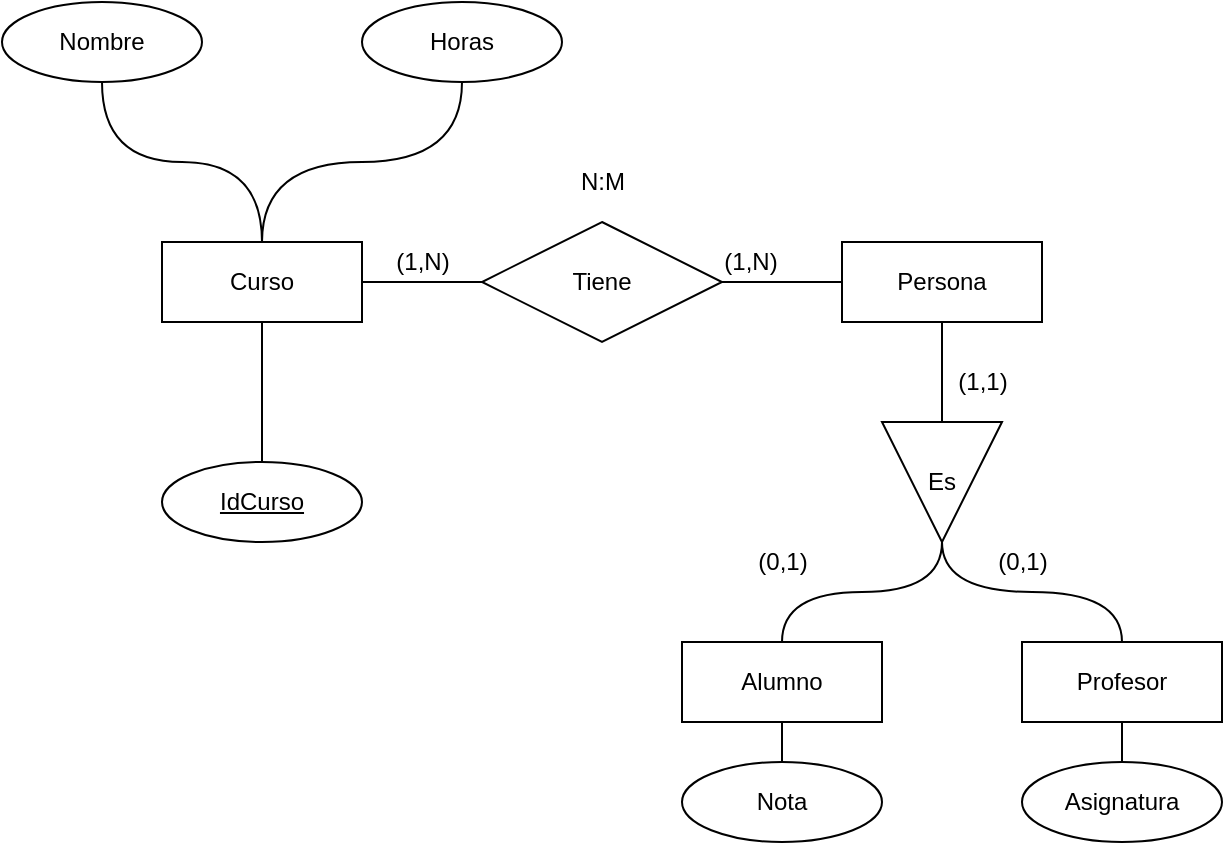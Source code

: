 <mxfile version="13.7.9" type="device"><diagram id="8Iq_khyHuQY984jnoF-p" name="Página-1"><mxGraphModel dx="1086" dy="806" grid="1" gridSize="10" guides="1" tooltips="1" connect="1" arrows="1" fold="1" page="1" pageScale="1" pageWidth="827" pageHeight="1169" math="0" shadow="0"><root><mxCell id="0"/><mxCell id="1" parent="0"/><mxCell id="Oo-umN4kRWLy4G21MXjp-2" value="Curso" style="whiteSpace=wrap;html=1;align=center;" vertex="1" parent="1"><mxGeometry x="140" y="360" width="100" height="40" as="geometry"/></mxCell><mxCell id="Oo-umN4kRWLy4G21MXjp-17" style="edgeStyle=orthogonalEdgeStyle;curved=1;rounded=0;orthogonalLoop=1;jettySize=auto;html=1;exitX=0.5;exitY=1;exitDx=0;exitDy=0;entryX=0;entryY=0.5;entryDx=0;entryDy=0;endArrow=none;endFill=0;" edge="1" parent="1" source="Oo-umN4kRWLy4G21MXjp-3" target="Oo-umN4kRWLy4G21MXjp-16"><mxGeometry relative="1" as="geometry"/></mxCell><mxCell id="Oo-umN4kRWLy4G21MXjp-3" value="Persona" style="whiteSpace=wrap;html=1;align=center;" vertex="1" parent="1"><mxGeometry x="480" y="360" width="100" height="40" as="geometry"/></mxCell><mxCell id="Oo-umN4kRWLy4G21MXjp-5" style="edgeStyle=orthogonalEdgeStyle;rounded=0;orthogonalLoop=1;jettySize=auto;html=1;entryX=1;entryY=0.5;entryDx=0;entryDy=0;endArrow=none;endFill=0;curved=1;" edge="1" parent="1" source="Oo-umN4kRWLy4G21MXjp-4" target="Oo-umN4kRWLy4G21MXjp-2"><mxGeometry relative="1" as="geometry"/></mxCell><mxCell id="Oo-umN4kRWLy4G21MXjp-6" style="edgeStyle=orthogonalEdgeStyle;curved=1;rounded=0;orthogonalLoop=1;jettySize=auto;html=1;exitX=1;exitY=0.5;exitDx=0;exitDy=0;entryX=0;entryY=0.5;entryDx=0;entryDy=0;endArrow=none;endFill=0;" edge="1" parent="1" source="Oo-umN4kRWLy4G21MXjp-4" target="Oo-umN4kRWLy4G21MXjp-3"><mxGeometry relative="1" as="geometry"/></mxCell><mxCell id="Oo-umN4kRWLy4G21MXjp-4" value="Tiene" style="shape=rhombus;perimeter=rhombusPerimeter;whiteSpace=wrap;html=1;align=center;" vertex="1" parent="1"><mxGeometry x="300" y="350" width="120" height="60" as="geometry"/></mxCell><mxCell id="Oo-umN4kRWLy4G21MXjp-10" style="edgeStyle=orthogonalEdgeStyle;curved=1;rounded=0;orthogonalLoop=1;jettySize=auto;html=1;endArrow=none;endFill=0;" edge="1" parent="1" source="Oo-umN4kRWLy4G21MXjp-7" target="Oo-umN4kRWLy4G21MXjp-2"><mxGeometry relative="1" as="geometry"/></mxCell><mxCell id="Oo-umN4kRWLy4G21MXjp-7" value="&lt;u&gt;IdCurso&lt;/u&gt;" style="ellipse;whiteSpace=wrap;html=1;align=center;" vertex="1" parent="1"><mxGeometry x="140" y="470" width="100" height="40" as="geometry"/></mxCell><mxCell id="Oo-umN4kRWLy4G21MXjp-11" style="edgeStyle=orthogonalEdgeStyle;curved=1;rounded=0;orthogonalLoop=1;jettySize=auto;html=1;entryX=0.5;entryY=0;entryDx=0;entryDy=0;endArrow=none;endFill=0;" edge="1" parent="1" source="Oo-umN4kRWLy4G21MXjp-8" target="Oo-umN4kRWLy4G21MXjp-2"><mxGeometry relative="1" as="geometry"/></mxCell><mxCell id="Oo-umN4kRWLy4G21MXjp-8" value="Horas" style="ellipse;whiteSpace=wrap;html=1;align=center;" vertex="1" parent="1"><mxGeometry x="240" y="240" width="100" height="40" as="geometry"/></mxCell><mxCell id="Oo-umN4kRWLy4G21MXjp-12" style="edgeStyle=orthogonalEdgeStyle;curved=1;rounded=0;orthogonalLoop=1;jettySize=auto;html=1;endArrow=none;endFill=0;" edge="1" parent="1" source="Oo-umN4kRWLy4G21MXjp-9" target="Oo-umN4kRWLy4G21MXjp-2"><mxGeometry relative="1" as="geometry"/></mxCell><mxCell id="Oo-umN4kRWLy4G21MXjp-9" value="Nombre" style="ellipse;whiteSpace=wrap;html=1;align=center;" vertex="1" parent="1"><mxGeometry x="60" y="240" width="100" height="40" as="geometry"/></mxCell><mxCell id="Oo-umN4kRWLy4G21MXjp-19" style="edgeStyle=orthogonalEdgeStyle;curved=1;rounded=0;orthogonalLoop=1;jettySize=auto;html=1;endArrow=none;endFill=0;exitX=0.5;exitY=0;exitDx=0;exitDy=0;" edge="1" parent="1" source="Oo-umN4kRWLy4G21MXjp-13" target="Oo-umN4kRWLy4G21MXjp-16"><mxGeometry relative="1" as="geometry"/></mxCell><mxCell id="Oo-umN4kRWLy4G21MXjp-13" value="Profesor" style="whiteSpace=wrap;html=1;align=center;" vertex="1" parent="1"><mxGeometry x="570" y="560" width="100" height="40" as="geometry"/></mxCell><mxCell id="Oo-umN4kRWLy4G21MXjp-18" style="edgeStyle=orthogonalEdgeStyle;curved=1;rounded=0;orthogonalLoop=1;jettySize=auto;html=1;exitX=0.5;exitY=0;exitDx=0;exitDy=0;endArrow=none;endFill=0;" edge="1" parent="1" source="Oo-umN4kRWLy4G21MXjp-15" target="Oo-umN4kRWLy4G21MXjp-16"><mxGeometry relative="1" as="geometry"/></mxCell><mxCell id="Oo-umN4kRWLy4G21MXjp-15" value="Alumno" style="whiteSpace=wrap;html=1;align=center;" vertex="1" parent="1"><mxGeometry x="400" y="560" width="100" height="40" as="geometry"/></mxCell><mxCell id="Oo-umN4kRWLy4G21MXjp-16" value="Es" style="triangle;whiteSpace=wrap;html=1;dashed=0;direction=south;" vertex="1" parent="1"><mxGeometry x="500" y="450" width="60" height="60" as="geometry"/></mxCell><mxCell id="Oo-umN4kRWLy4G21MXjp-23" style="edgeStyle=orthogonalEdgeStyle;curved=1;rounded=0;orthogonalLoop=1;jettySize=auto;html=1;endArrow=none;endFill=0;" edge="1" parent="1" source="Oo-umN4kRWLy4G21MXjp-20" target="Oo-umN4kRWLy4G21MXjp-13"><mxGeometry relative="1" as="geometry"/></mxCell><mxCell id="Oo-umN4kRWLy4G21MXjp-20" value="Asignatura" style="ellipse;whiteSpace=wrap;html=1;align=center;" vertex="1" parent="1"><mxGeometry x="570" y="620" width="100" height="40" as="geometry"/></mxCell><mxCell id="Oo-umN4kRWLy4G21MXjp-22" style="edgeStyle=orthogonalEdgeStyle;curved=1;rounded=0;orthogonalLoop=1;jettySize=auto;html=1;entryX=0.5;entryY=1;entryDx=0;entryDy=0;endArrow=none;endFill=0;" edge="1" parent="1" source="Oo-umN4kRWLy4G21MXjp-21" target="Oo-umN4kRWLy4G21MXjp-15"><mxGeometry relative="1" as="geometry"/></mxCell><mxCell id="Oo-umN4kRWLy4G21MXjp-21" value="Nota" style="ellipse;whiteSpace=wrap;html=1;align=center;" vertex="1" parent="1"><mxGeometry x="400" y="620" width="100" height="40" as="geometry"/></mxCell><mxCell id="Oo-umN4kRWLy4G21MXjp-24" value="(1,N)" style="text;html=1;align=center;verticalAlign=middle;resizable=0;points=[];autosize=1;" vertex="1" parent="1"><mxGeometry x="414" y="360" width="40" height="20" as="geometry"/></mxCell><mxCell id="Oo-umN4kRWLy4G21MXjp-25" value="(1,N)" style="text;html=1;align=center;verticalAlign=middle;resizable=0;points=[];autosize=1;" vertex="1" parent="1"><mxGeometry x="250" y="360" width="40" height="20" as="geometry"/></mxCell><mxCell id="Oo-umN4kRWLy4G21MXjp-26" value="N:M" style="text;html=1;align=center;verticalAlign=middle;resizable=0;points=[];autosize=1;" vertex="1" parent="1"><mxGeometry x="340" y="320" width="40" height="20" as="geometry"/></mxCell><mxCell id="Oo-umN4kRWLy4G21MXjp-27" value="(0,1)" style="text;html=1;align=center;verticalAlign=middle;resizable=0;points=[];autosize=1;" vertex="1" parent="1"><mxGeometry x="430" y="510" width="40" height="20" as="geometry"/></mxCell><mxCell id="Oo-umN4kRWLy4G21MXjp-28" value="(0,1)" style="text;html=1;align=center;verticalAlign=middle;resizable=0;points=[];autosize=1;" vertex="1" parent="1"><mxGeometry x="550" y="510" width="40" height="20" as="geometry"/></mxCell><mxCell id="Oo-umN4kRWLy4G21MXjp-29" value="(1,1)" style="text;html=1;align=center;verticalAlign=middle;resizable=0;points=[];autosize=1;" vertex="1" parent="1"><mxGeometry x="530" y="420" width="40" height="20" as="geometry"/></mxCell></root></mxGraphModel></diagram></mxfile>